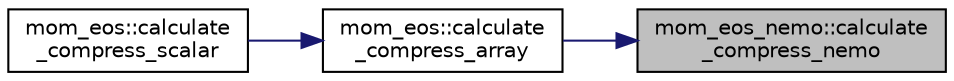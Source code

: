 digraph "mom_eos_nemo::calculate_compress_nemo"
{
 // INTERACTIVE_SVG=YES
 // LATEX_PDF_SIZE
  edge [fontname="Helvetica",fontsize="10",labelfontname="Helvetica",labelfontsize="10"];
  node [fontname="Helvetica",fontsize="10",shape=record];
  rankdir="RL";
  Node1 [label="mom_eos_nemo::calculate\l_compress_nemo",height=0.2,width=0.4,color="black", fillcolor="grey75", style="filled", fontcolor="black",tooltip="Compute the in situ density of sea water (rho in [kg m-3]) and the compressibility (drho/dp = C_sound..."];
  Node1 -> Node2 [dir="back",color="midnightblue",fontsize="10",style="solid",fontname="Helvetica"];
  Node2 [label="mom_eos::calculate\l_compress_array",height=0.2,width=0.4,color="black", fillcolor="white", style="filled",URL="$namespacemom__eos.html#a5f971080e0f12a9c171738cd8800c71b",tooltip="Calls the appropriate subroutine to calculate the density and compressibility for 1-D array inputs."];
  Node2 -> Node3 [dir="back",color="midnightblue",fontsize="10",style="solid",fontname="Helvetica"];
  Node3 [label="mom_eos::calculate\l_compress_scalar",height=0.2,width=0.4,color="black", fillcolor="white", style="filled",URL="$namespacemom__eos.html#ad0986d800c26414dbd19d2b3a541e613",tooltip="Calculate density and compressibility for a scalar. This just promotes the scalar to an array with a ..."];
}
